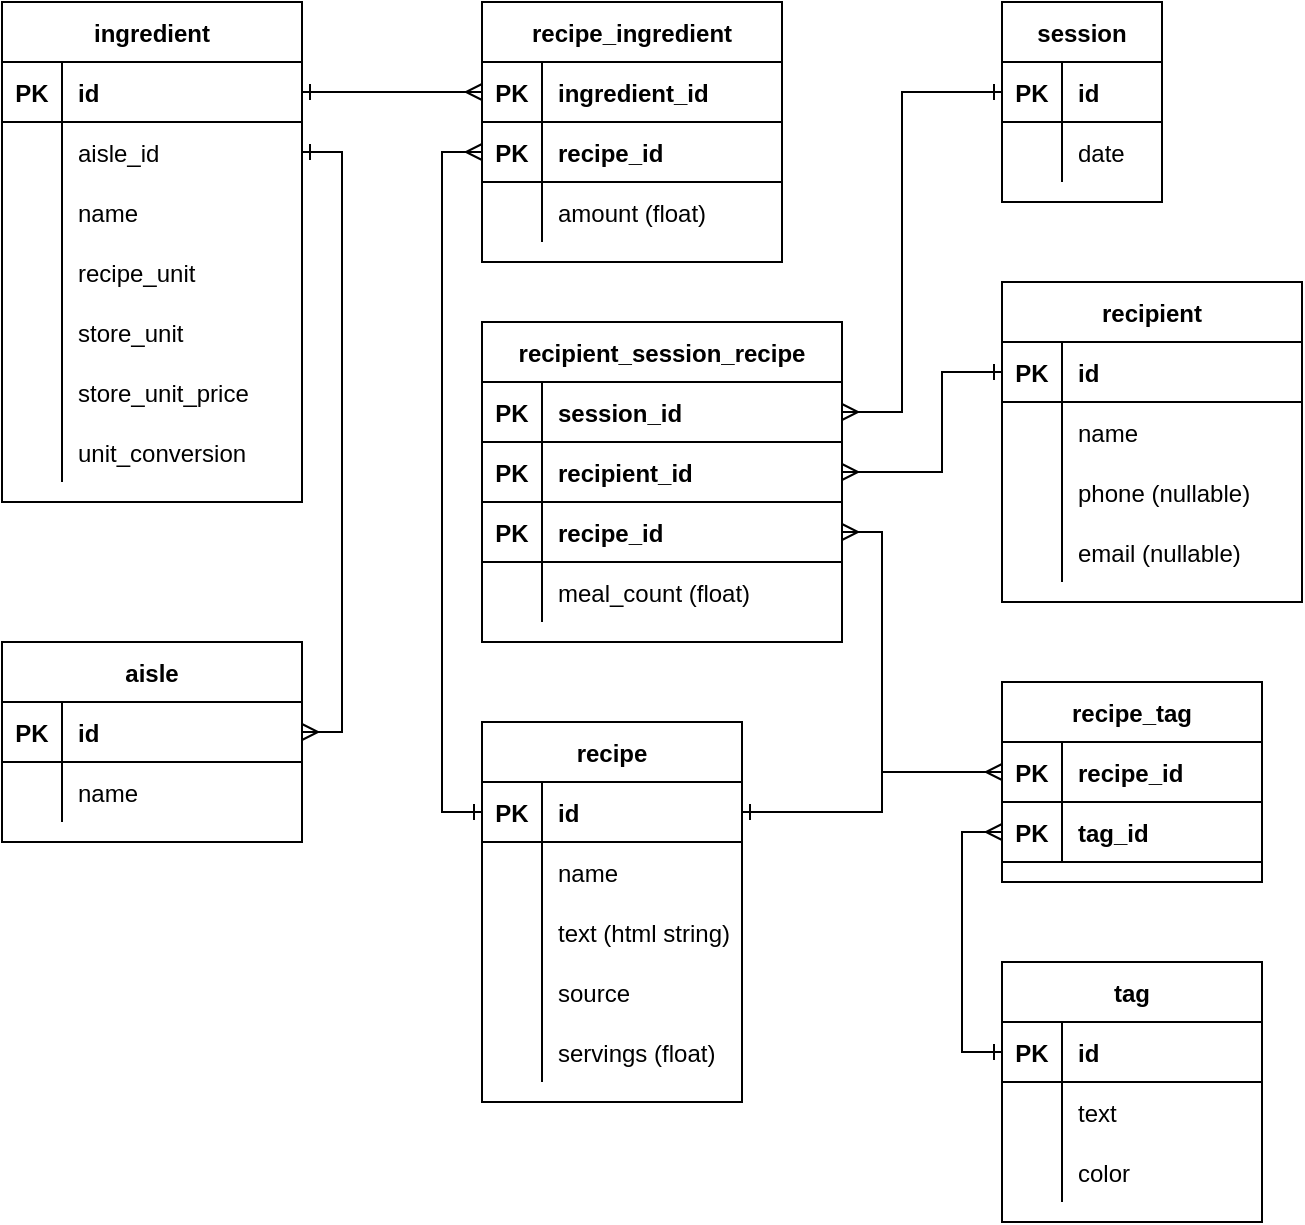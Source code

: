 <mxfile version="13.7.9" type="embed"><diagram id="R2lEEEUBdFMjLlhIrx00" name="Page-1"><mxGraphModel dx="1097" dy="717" grid="1" gridSize="10" guides="1" tooltips="1" connect="1" arrows="1" fold="1" page="1" pageScale="1" pageWidth="850" pageHeight="1100" math="0" shadow="0" extFonts="Permanent Marker^https://fonts.googleapis.com/css?family=Permanent+Marker"><root><mxCell id="0"/><mxCell id="1" parent="0"/><mxCell id="0Q_aEVLJS1OcodbFEQq5-77" value="ingredient" style="shape=table;startSize=30;container=1;collapsible=1;childLayout=tableLayout;fixedRows=1;rowLines=0;fontStyle=1;align=center;resizeLast=1;" parent="1" vertex="1"><mxGeometry x="40" y="40" width="150" height="250" as="geometry"/></mxCell><mxCell id="0Q_aEVLJS1OcodbFEQq5-78" value="" style="shape=partialRectangle;collapsible=0;dropTarget=0;pointerEvents=0;fillColor=none;points=[[0,0.5],[1,0.5]];portConstraint=eastwest;top=0;left=0;right=0;bottom=1;" parent="0Q_aEVLJS1OcodbFEQq5-77" vertex="1"><mxGeometry y="30" width="150" height="30" as="geometry"/></mxCell><mxCell id="0Q_aEVLJS1OcodbFEQq5-79" value="PK" style="shape=partialRectangle;overflow=hidden;connectable=0;fillColor=none;top=0;left=0;bottom=0;right=0;fontStyle=1;" parent="0Q_aEVLJS1OcodbFEQq5-78" vertex="1"><mxGeometry width="30" height="30" as="geometry"/></mxCell><mxCell id="0Q_aEVLJS1OcodbFEQq5-80" value="id" style="shape=partialRectangle;overflow=hidden;connectable=0;fillColor=none;top=0;left=0;bottom=0;right=0;align=left;spacingLeft=6;fontStyle=1;" parent="0Q_aEVLJS1OcodbFEQq5-78" vertex="1"><mxGeometry x="30" width="120" height="30" as="geometry"/></mxCell><mxCell id="0Q_aEVLJS1OcodbFEQq5-81" value="" style="shape=partialRectangle;collapsible=0;dropTarget=0;pointerEvents=0;fillColor=none;points=[[0,0.5],[1,0.5]];portConstraint=eastwest;top=0;left=0;right=0;bottom=0;" parent="0Q_aEVLJS1OcodbFEQq5-77" vertex="1"><mxGeometry y="60" width="150" height="30" as="geometry"/></mxCell><mxCell id="0Q_aEVLJS1OcodbFEQq5-82" value="" style="shape=partialRectangle;overflow=hidden;connectable=0;fillColor=none;top=0;left=0;bottom=0;right=0;" parent="0Q_aEVLJS1OcodbFEQq5-81" vertex="1"><mxGeometry width="30" height="30" as="geometry"/></mxCell><mxCell id="0Q_aEVLJS1OcodbFEQq5-83" value="aisle_id" style="shape=partialRectangle;overflow=hidden;connectable=0;fillColor=none;top=0;left=0;bottom=0;right=0;align=left;spacingLeft=6;" parent="0Q_aEVLJS1OcodbFEQq5-81" vertex="1"><mxGeometry x="30" width="120" height="30" as="geometry"/></mxCell><mxCell id="30" value="" style="shape=partialRectangle;collapsible=0;dropTarget=0;pointerEvents=0;fillColor=none;points=[[0,0.5],[1,0.5]];portConstraint=eastwest;top=0;left=0;right=0;bottom=0;" parent="0Q_aEVLJS1OcodbFEQq5-77" vertex="1"><mxGeometry y="90" width="150" height="30" as="geometry"/></mxCell><mxCell id="31" value="" style="shape=partialRectangle;overflow=hidden;connectable=0;fillColor=none;top=0;left=0;bottom=0;right=0;" parent="30" vertex="1"><mxGeometry width="30" height="30" as="geometry"/></mxCell><mxCell id="32" value="name" style="shape=partialRectangle;overflow=hidden;connectable=0;fillColor=none;top=0;left=0;bottom=0;right=0;align=left;spacingLeft=6;" parent="30" vertex="1"><mxGeometry x="30" width="120" height="30" as="geometry"/></mxCell><mxCell id="0Q_aEVLJS1OcodbFEQq5-87" value="" style="shape=partialRectangle;collapsible=0;dropTarget=0;pointerEvents=0;fillColor=none;points=[[0,0.5],[1,0.5]];portConstraint=eastwest;top=0;left=0;right=0;bottom=0;" parent="0Q_aEVLJS1OcodbFEQq5-77" vertex="1"><mxGeometry y="120" width="150" height="30" as="geometry"/></mxCell><mxCell id="0Q_aEVLJS1OcodbFEQq5-88" value="" style="shape=partialRectangle;overflow=hidden;connectable=0;fillColor=none;top=0;left=0;bottom=0;right=0;" parent="0Q_aEVLJS1OcodbFEQq5-87" vertex="1"><mxGeometry width="30" height="30" as="geometry"/></mxCell><mxCell id="0Q_aEVLJS1OcodbFEQq5-89" value="recipe_unit" style="shape=partialRectangle;overflow=hidden;connectable=0;fillColor=none;top=0;left=0;bottom=0;right=0;align=left;spacingLeft=6;" parent="0Q_aEVLJS1OcodbFEQq5-87" vertex="1"><mxGeometry x="30" width="120" height="30" as="geometry"/></mxCell><mxCell id="0Q_aEVLJS1OcodbFEQq5-90" value="" style="shape=partialRectangle;collapsible=0;dropTarget=0;pointerEvents=0;fillColor=none;points=[[0,0.5],[1,0.5]];portConstraint=eastwest;top=0;left=0;right=0;bottom=0;" parent="0Q_aEVLJS1OcodbFEQq5-77" vertex="1"><mxGeometry y="150" width="150" height="30" as="geometry"/></mxCell><mxCell id="0Q_aEVLJS1OcodbFEQq5-91" value="" style="shape=partialRectangle;overflow=hidden;connectable=0;fillColor=none;top=0;left=0;bottom=0;right=0;" parent="0Q_aEVLJS1OcodbFEQq5-90" vertex="1"><mxGeometry width="30" height="30" as="geometry"/></mxCell><mxCell id="0Q_aEVLJS1OcodbFEQq5-92" value="store_unit" style="shape=partialRectangle;overflow=hidden;connectable=0;fillColor=none;top=0;left=0;bottom=0;right=0;align=left;spacingLeft=6;" parent="0Q_aEVLJS1OcodbFEQq5-90" vertex="1"><mxGeometry x="30" width="120" height="30" as="geometry"/></mxCell><mxCell id="0Q_aEVLJS1OcodbFEQq5-93" value="" style="shape=partialRectangle;collapsible=0;dropTarget=0;pointerEvents=0;fillColor=none;points=[[0,0.5],[1,0.5]];portConstraint=eastwest;top=0;left=0;right=0;bottom=0;" parent="0Q_aEVLJS1OcodbFEQq5-77" vertex="1"><mxGeometry y="180" width="150" height="30" as="geometry"/></mxCell><mxCell id="0Q_aEVLJS1OcodbFEQq5-94" value="" style="shape=partialRectangle;overflow=hidden;connectable=0;fillColor=none;top=0;left=0;bottom=0;right=0;" parent="0Q_aEVLJS1OcodbFEQq5-93" vertex="1"><mxGeometry width="30" height="30" as="geometry"/></mxCell><mxCell id="0Q_aEVLJS1OcodbFEQq5-95" value="store_unit_price" style="shape=partialRectangle;overflow=hidden;connectable=0;fillColor=none;top=0;left=0;bottom=0;right=0;align=left;spacingLeft=6;" parent="0Q_aEVLJS1OcodbFEQq5-93" vertex="1"><mxGeometry x="30" width="120" height="30" as="geometry"/></mxCell><mxCell id="0Q_aEVLJS1OcodbFEQq5-96" value="" style="shape=partialRectangle;collapsible=0;dropTarget=0;pointerEvents=0;fillColor=none;points=[[0,0.5],[1,0.5]];portConstraint=eastwest;top=0;left=0;right=0;bottom=0;" parent="0Q_aEVLJS1OcodbFEQq5-77" vertex="1"><mxGeometry y="210" width="150" height="30" as="geometry"/></mxCell><mxCell id="0Q_aEVLJS1OcodbFEQq5-97" value="" style="shape=partialRectangle;overflow=hidden;connectable=0;fillColor=none;top=0;left=0;bottom=0;right=0;" parent="0Q_aEVLJS1OcodbFEQq5-96" vertex="1"><mxGeometry width="30" height="30" as="geometry"/></mxCell><mxCell id="0Q_aEVLJS1OcodbFEQq5-98" value="unit_conversion" style="shape=partialRectangle;overflow=hidden;connectable=0;fillColor=none;top=0;left=0;bottom=0;right=0;align=left;spacingLeft=6;" parent="0Q_aEVLJS1OcodbFEQq5-96" vertex="1"><mxGeometry x="30" width="120" height="30" as="geometry"/></mxCell><mxCell id="33" value="aisle" style="shape=table;startSize=30;container=1;collapsible=1;childLayout=tableLayout;fixedRows=1;rowLines=0;fontStyle=1;align=center;resizeLast=1;" parent="1" vertex="1"><mxGeometry x="40" y="360" width="150" height="100" as="geometry"/></mxCell><mxCell id="34" value="" style="shape=partialRectangle;collapsible=0;dropTarget=0;pointerEvents=0;fillColor=none;points=[[0,0.5],[1,0.5]];portConstraint=eastwest;top=0;left=0;right=0;bottom=1;" parent="33" vertex="1"><mxGeometry y="30" width="150" height="30" as="geometry"/></mxCell><mxCell id="35" value="PK" style="shape=partialRectangle;overflow=hidden;connectable=0;fillColor=none;top=0;left=0;bottom=0;right=0;fontStyle=1;" parent="34" vertex="1"><mxGeometry width="30" height="30" as="geometry"/></mxCell><mxCell id="36" value="id" style="shape=partialRectangle;overflow=hidden;connectable=0;fillColor=none;top=0;left=0;bottom=0;right=0;align=left;spacingLeft=6;fontStyle=1;" parent="34" vertex="1"><mxGeometry x="30" width="120" height="30" as="geometry"/></mxCell><mxCell id="37" value="" style="shape=partialRectangle;collapsible=0;dropTarget=0;pointerEvents=0;fillColor=none;points=[[0,0.5],[1,0.5]];portConstraint=eastwest;top=0;left=0;right=0;bottom=0;" parent="33" vertex="1"><mxGeometry y="60" width="150" height="30" as="geometry"/></mxCell><mxCell id="38" value="" style="shape=partialRectangle;overflow=hidden;connectable=0;fillColor=none;top=0;left=0;bottom=0;right=0;" parent="37" vertex="1"><mxGeometry width="30" height="30" as="geometry"/></mxCell><mxCell id="39" value="name" style="shape=partialRectangle;overflow=hidden;connectable=0;fillColor=none;top=0;left=0;bottom=0;right=0;align=left;spacingLeft=6;" parent="37" vertex="1"><mxGeometry x="30" width="120" height="30" as="geometry"/></mxCell><mxCell id="0Q_aEVLJS1OcodbFEQq5-106" value="recipe_ingredient" style="shape=table;startSize=30;container=1;collapsible=1;childLayout=tableLayout;fixedRows=1;rowLines=0;fontStyle=1;align=center;resizeLast=1;" parent="1" vertex="1"><mxGeometry x="280" y="40" width="150" height="130" as="geometry"/></mxCell><mxCell id="0Q_aEVLJS1OcodbFEQq5-107" value="" style="shape=partialRectangle;collapsible=0;dropTarget=0;pointerEvents=0;fillColor=none;points=[[0,0.5],[1,0.5]];portConstraint=eastwest;top=0;left=0;right=0;bottom=1;" parent="0Q_aEVLJS1OcodbFEQq5-106" vertex="1"><mxGeometry y="30" width="150" height="30" as="geometry"/></mxCell><mxCell id="0Q_aEVLJS1OcodbFEQq5-108" value="PK" style="shape=partialRectangle;overflow=hidden;connectable=0;fillColor=none;top=0;left=0;bottom=0;right=0;fontStyle=1;" parent="0Q_aEVLJS1OcodbFEQq5-107" vertex="1"><mxGeometry width="30" height="30" as="geometry"/></mxCell><mxCell id="0Q_aEVLJS1OcodbFEQq5-109" value="ingredient_id" style="shape=partialRectangle;overflow=hidden;connectable=0;fillColor=none;top=0;left=0;bottom=0;right=0;align=left;spacingLeft=6;fontStyle=1;" parent="0Q_aEVLJS1OcodbFEQq5-107" vertex="1"><mxGeometry x="30" width="120" height="30" as="geometry"/></mxCell><mxCell id="0Q_aEVLJS1OcodbFEQq5-119" value="" style="shape=partialRectangle;collapsible=0;dropTarget=0;pointerEvents=0;fillColor=none;points=[[0,0.5],[1,0.5]];portConstraint=eastwest;top=0;left=0;right=0;bottom=1;" parent="0Q_aEVLJS1OcodbFEQq5-106" vertex="1"><mxGeometry y="60" width="150" height="30" as="geometry"/></mxCell><mxCell id="0Q_aEVLJS1OcodbFEQq5-120" value="PK" style="shape=partialRectangle;overflow=hidden;connectable=0;fillColor=none;top=0;left=0;bottom=0;right=0;fontStyle=1;" parent="0Q_aEVLJS1OcodbFEQq5-119" vertex="1"><mxGeometry width="30" height="30" as="geometry"/></mxCell><mxCell id="0Q_aEVLJS1OcodbFEQq5-121" value="recipe_id" style="shape=partialRectangle;overflow=hidden;connectable=0;fillColor=none;top=0;left=0;bottom=0;right=0;align=left;spacingLeft=6;fontStyle=1;" parent="0Q_aEVLJS1OcodbFEQq5-119" vertex="1"><mxGeometry x="30" width="120" height="30" as="geometry"/></mxCell><mxCell id="0Q_aEVLJS1OcodbFEQq5-110" value="" style="shape=partialRectangle;collapsible=0;dropTarget=0;pointerEvents=0;fillColor=none;points=[[0,0.5],[1,0.5]];portConstraint=eastwest;top=0;left=0;right=0;bottom=0;" parent="0Q_aEVLJS1OcodbFEQq5-106" vertex="1"><mxGeometry y="90" width="150" height="30" as="geometry"/></mxCell><mxCell id="0Q_aEVLJS1OcodbFEQq5-111" value="" style="shape=partialRectangle;overflow=hidden;connectable=0;fillColor=none;top=0;left=0;bottom=0;right=0;" parent="0Q_aEVLJS1OcodbFEQq5-110" vertex="1"><mxGeometry width="30" height="30" as="geometry"/></mxCell><mxCell id="0Q_aEVLJS1OcodbFEQq5-112" value="amount (float)" style="shape=partialRectangle;overflow=hidden;connectable=0;fillColor=none;top=0;left=0;bottom=0;right=0;align=left;spacingLeft=6;" parent="0Q_aEVLJS1OcodbFEQq5-110" vertex="1"><mxGeometry x="30" width="120" height="30" as="geometry"/></mxCell><mxCell id="48" style="edgeStyle=orthogonalEdgeStyle;rounded=0;orthogonalLoop=1;jettySize=auto;html=1;exitX=1;exitY=0.5;exitDx=0;exitDy=0;entryX=0;entryY=0.5;entryDx=0;entryDy=0;startArrow=ERone;startFill=0;endArrow=ERmany;endFill=0;" parent="1" source="0Q_aEVLJS1OcodbFEQq5-78" target="0Q_aEVLJS1OcodbFEQq5-107" edge="1"><mxGeometry relative="1" as="geometry"/></mxCell><mxCell id="49" style="edgeStyle=orthogonalEdgeStyle;rounded=0;orthogonalLoop=1;jettySize=auto;html=1;exitX=0;exitY=0.5;exitDx=0;exitDy=0;entryX=0;entryY=0.5;entryDx=0;entryDy=0;endArrow=ERone;endFill=0;startArrow=ERmany;startFill=0;" parent="1" source="0Q_aEVLJS1OcodbFEQq5-119" target="C-vyLk0tnHw3VtMMgP7b-24" edge="1"><mxGeometry relative="1" as="geometry"/></mxCell><mxCell id="54" style="edgeStyle=orthogonalEdgeStyle;rounded=0;orthogonalLoop=1;jettySize=auto;html=1;exitX=1;exitY=0.5;exitDx=0;exitDy=0;entryX=1;entryY=0.5;entryDx=0;entryDy=0;startArrow=ERmany;startFill=0;endArrow=ERone;endFill=0;" parent="1" source="34" target="0Q_aEVLJS1OcodbFEQq5-81" edge="1"><mxGeometry relative="1" as="geometry"/></mxCell><mxCell id="72" value="recipient_session_recipe" style="shape=table;startSize=30;container=1;collapsible=1;childLayout=tableLayout;fixedRows=1;rowLines=0;fontStyle=1;align=center;resizeLast=1;" vertex="1" parent="1"><mxGeometry x="280" y="200" width="180" height="160" as="geometry"/></mxCell><mxCell id="73" value="" style="shape=partialRectangle;collapsible=0;dropTarget=0;pointerEvents=0;fillColor=none;points=[[0,0.5],[1,0.5]];portConstraint=eastwest;top=0;left=0;right=0;bottom=1;" vertex="1" parent="72"><mxGeometry y="30" width="180" height="30" as="geometry"/></mxCell><mxCell id="74" value="PK" style="shape=partialRectangle;overflow=hidden;connectable=0;fillColor=none;top=0;left=0;bottom=0;right=0;fontStyle=1;" vertex="1" parent="73"><mxGeometry width="30" height="30" as="geometry"/></mxCell><mxCell id="75" value="session_id" style="shape=partialRectangle;overflow=hidden;connectable=0;fillColor=none;top=0;left=0;bottom=0;right=0;align=left;spacingLeft=6;fontStyle=1;" vertex="1" parent="73"><mxGeometry x="30" width="150" height="30" as="geometry"/></mxCell><mxCell id="76" value="" style="shape=partialRectangle;collapsible=0;dropTarget=0;pointerEvents=0;fillColor=none;points=[[0,0.5],[1,0.5]];portConstraint=eastwest;top=0;left=0;right=0;bottom=1;" vertex="1" parent="72"><mxGeometry y="60" width="180" height="30" as="geometry"/></mxCell><mxCell id="77" value="PK" style="shape=partialRectangle;overflow=hidden;connectable=0;fillColor=none;top=0;left=0;bottom=0;right=0;fontStyle=1;" vertex="1" parent="76"><mxGeometry width="30" height="30" as="geometry"/></mxCell><mxCell id="78" value="recipient_id" style="shape=partialRectangle;overflow=hidden;connectable=0;fillColor=none;top=0;left=0;bottom=0;right=0;align=left;spacingLeft=6;fontStyle=1;" vertex="1" parent="76"><mxGeometry x="30" width="150" height="30" as="geometry"/></mxCell><mxCell id="82" value="" style="shape=partialRectangle;collapsible=0;dropTarget=0;pointerEvents=0;fillColor=none;points=[[0,0.5],[1,0.5]];portConstraint=eastwest;top=0;left=0;right=0;bottom=1;" vertex="1" parent="72"><mxGeometry y="90" width="180" height="30" as="geometry"/></mxCell><mxCell id="83" value="PK" style="shape=partialRectangle;overflow=hidden;connectable=0;fillColor=none;top=0;left=0;bottom=0;right=0;fontStyle=1;" vertex="1" parent="82"><mxGeometry width="30" height="30" as="geometry"/></mxCell><mxCell id="84" value="recipe_id" style="shape=partialRectangle;overflow=hidden;connectable=0;fillColor=none;top=0;left=0;bottom=0;right=0;align=left;spacingLeft=6;fontStyle=1;" vertex="1" parent="82"><mxGeometry x="30" width="150" height="30" as="geometry"/></mxCell><mxCell id="79" value="" style="shape=partialRectangle;collapsible=0;dropTarget=0;pointerEvents=0;fillColor=none;points=[[0,0.5],[1,0.5]];portConstraint=eastwest;top=0;left=0;right=0;bottom=0;" vertex="1" parent="72"><mxGeometry y="120" width="180" height="30" as="geometry"/></mxCell><mxCell id="80" value="" style="shape=partialRectangle;overflow=hidden;connectable=0;fillColor=none;top=0;left=0;bottom=0;right=0;" vertex="1" parent="79"><mxGeometry width="30" height="30" as="geometry"/></mxCell><mxCell id="81" value="meal_count (float)" style="shape=partialRectangle;overflow=hidden;connectable=0;fillColor=none;top=0;left=0;bottom=0;right=0;align=left;spacingLeft=6;" vertex="1" parent="79"><mxGeometry x="30" width="150" height="30" as="geometry"/></mxCell><mxCell id="C-vyLk0tnHw3VtMMgP7b-23" value="recipe" style="shape=table;startSize=30;container=1;collapsible=1;childLayout=tableLayout;fixedRows=1;rowLines=0;fontStyle=1;align=center;resizeLast=1;" parent="1" vertex="1"><mxGeometry x="280" y="400" width="130" height="190" as="geometry"/></mxCell><mxCell id="C-vyLk0tnHw3VtMMgP7b-24" value="" style="shape=partialRectangle;collapsible=0;dropTarget=0;pointerEvents=0;fillColor=none;points=[[0,0.5],[1,0.5]];portConstraint=eastwest;top=0;left=0;right=0;bottom=1;" parent="C-vyLk0tnHw3VtMMgP7b-23" vertex="1"><mxGeometry y="30" width="130" height="30" as="geometry"/></mxCell><mxCell id="C-vyLk0tnHw3VtMMgP7b-25" value="PK" style="shape=partialRectangle;overflow=hidden;connectable=0;fillColor=none;top=0;left=0;bottom=0;right=0;fontStyle=1;" parent="C-vyLk0tnHw3VtMMgP7b-24" vertex="1"><mxGeometry width="30" height="30" as="geometry"/></mxCell><mxCell id="C-vyLk0tnHw3VtMMgP7b-26" value="id" style="shape=partialRectangle;overflow=hidden;connectable=0;fillColor=none;top=0;left=0;bottom=0;right=0;align=left;spacingLeft=6;fontStyle=1;" parent="C-vyLk0tnHw3VtMMgP7b-24" vertex="1"><mxGeometry x="30" width="100" height="30" as="geometry"/></mxCell><mxCell id="0Q_aEVLJS1OcodbFEQq5-20" value="" style="shape=partialRectangle;collapsible=0;dropTarget=0;pointerEvents=0;fillColor=none;points=[[0,0.5],[1,0.5]];portConstraint=eastwest;top=0;left=0;right=0;bottom=0;" parent="C-vyLk0tnHw3VtMMgP7b-23" vertex="1"><mxGeometry y="60" width="130" height="30" as="geometry"/></mxCell><mxCell id="0Q_aEVLJS1OcodbFEQq5-21" value="" style="shape=partialRectangle;overflow=hidden;connectable=0;fillColor=none;top=0;left=0;bottom=0;right=0;" parent="0Q_aEVLJS1OcodbFEQq5-20" vertex="1"><mxGeometry width="30" height="30" as="geometry"/></mxCell><mxCell id="0Q_aEVLJS1OcodbFEQq5-22" value="name" style="shape=partialRectangle;overflow=hidden;connectable=0;fillColor=none;top=0;left=0;bottom=0;right=0;align=left;spacingLeft=6;" parent="0Q_aEVLJS1OcodbFEQq5-20" vertex="1"><mxGeometry x="30" width="100" height="30" as="geometry"/></mxCell><mxCell id="0Q_aEVLJS1OcodbFEQq5-32" value="" style="shape=partialRectangle;collapsible=0;dropTarget=0;pointerEvents=0;fillColor=none;points=[[0,0.5],[1,0.5]];portConstraint=eastwest;top=0;left=0;right=0;bottom=0;" parent="C-vyLk0tnHw3VtMMgP7b-23" vertex="1"><mxGeometry y="90" width="130" height="30" as="geometry"/></mxCell><mxCell id="0Q_aEVLJS1OcodbFEQq5-33" value="" style="shape=partialRectangle;overflow=hidden;connectable=0;fillColor=none;top=0;left=0;bottom=0;right=0;" parent="0Q_aEVLJS1OcodbFEQq5-32" vertex="1"><mxGeometry width="30" height="30" as="geometry"/></mxCell><mxCell id="0Q_aEVLJS1OcodbFEQq5-34" value="text (html string)" style="shape=partialRectangle;overflow=hidden;connectable=0;fillColor=none;top=0;left=0;bottom=0;right=0;align=left;spacingLeft=6;" parent="0Q_aEVLJS1OcodbFEQq5-32" vertex="1"><mxGeometry x="30" width="100" height="30" as="geometry"/></mxCell><mxCell id="89" value="" style="shape=partialRectangle;collapsible=0;dropTarget=0;pointerEvents=0;fillColor=none;points=[[0,0.5],[1,0.5]];portConstraint=eastwest;top=0;left=0;right=0;bottom=0;" vertex="1" parent="C-vyLk0tnHw3VtMMgP7b-23"><mxGeometry y="120" width="130" height="30" as="geometry"/></mxCell><mxCell id="90" value="" style="shape=partialRectangle;overflow=hidden;connectable=0;fillColor=none;top=0;left=0;bottom=0;right=0;" vertex="1" parent="89"><mxGeometry width="30" height="30" as="geometry"/></mxCell><mxCell id="91" value="source" style="shape=partialRectangle;overflow=hidden;connectable=0;fillColor=none;top=0;left=0;bottom=0;right=0;align=left;spacingLeft=6;" vertex="1" parent="89"><mxGeometry x="30" width="100" height="30" as="geometry"/></mxCell><mxCell id="122" value="" style="shape=partialRectangle;collapsible=0;dropTarget=0;pointerEvents=0;fillColor=none;points=[[0,0.5],[1,0.5]];portConstraint=eastwest;top=0;left=0;right=0;bottom=0;" vertex="1" parent="C-vyLk0tnHw3VtMMgP7b-23"><mxGeometry y="150" width="130" height="30" as="geometry"/></mxCell><mxCell id="123" value="" style="shape=partialRectangle;overflow=hidden;connectable=0;fillColor=none;top=0;left=0;bottom=0;right=0;" vertex="1" parent="122"><mxGeometry width="30" height="30" as="geometry"/></mxCell><mxCell id="124" value="servings (float)" style="shape=partialRectangle;overflow=hidden;connectable=0;fillColor=none;top=0;left=0;bottom=0;right=0;align=left;spacingLeft=6;" vertex="1" parent="122"><mxGeometry x="30" width="100" height="30" as="geometry"/></mxCell><mxCell id="C-vyLk0tnHw3VtMMgP7b-2" value="session" style="shape=table;startSize=30;container=1;collapsible=1;childLayout=tableLayout;fixedRows=1;rowLines=0;fontStyle=1;align=center;resizeLast=1;" parent="1" vertex="1"><mxGeometry x="540" y="40" width="80" height="100" as="geometry"/></mxCell><mxCell id="C-vyLk0tnHw3VtMMgP7b-3" value="" style="shape=partialRectangle;collapsible=0;dropTarget=0;pointerEvents=0;fillColor=none;points=[[0,0.5],[1,0.5]];portConstraint=eastwest;top=0;left=0;right=0;bottom=1;" parent="C-vyLk0tnHw3VtMMgP7b-2" vertex="1"><mxGeometry y="30" width="80" height="30" as="geometry"/></mxCell><mxCell id="C-vyLk0tnHw3VtMMgP7b-4" value="PK" style="shape=partialRectangle;overflow=hidden;connectable=0;fillColor=none;top=0;left=0;bottom=0;right=0;fontStyle=1;" parent="C-vyLk0tnHw3VtMMgP7b-3" vertex="1"><mxGeometry width="30" height="30" as="geometry"/></mxCell><mxCell id="C-vyLk0tnHw3VtMMgP7b-5" value="id" style="shape=partialRectangle;overflow=hidden;connectable=0;fillColor=none;top=0;left=0;bottom=0;right=0;align=left;spacingLeft=6;fontStyle=1;" parent="C-vyLk0tnHw3VtMMgP7b-3" vertex="1"><mxGeometry x="30" width="50" height="30" as="geometry"/></mxCell><mxCell id="C-vyLk0tnHw3VtMMgP7b-6" value="" style="shape=partialRectangle;collapsible=0;dropTarget=0;pointerEvents=0;fillColor=none;points=[[0,0.5],[1,0.5]];portConstraint=eastwest;top=0;left=0;right=0;bottom=0;" parent="C-vyLk0tnHw3VtMMgP7b-2" vertex="1"><mxGeometry y="60" width="80" height="30" as="geometry"/></mxCell><mxCell id="C-vyLk0tnHw3VtMMgP7b-7" value="" style="shape=partialRectangle;overflow=hidden;connectable=0;fillColor=none;top=0;left=0;bottom=0;right=0;" parent="C-vyLk0tnHw3VtMMgP7b-6" vertex="1"><mxGeometry width="30" height="30" as="geometry"/></mxCell><mxCell id="C-vyLk0tnHw3VtMMgP7b-8" value="date" style="shape=partialRectangle;overflow=hidden;connectable=0;fillColor=none;top=0;left=0;bottom=0;right=0;align=left;spacingLeft=6;" parent="C-vyLk0tnHw3VtMMgP7b-6" vertex="1"><mxGeometry x="30" width="50" height="30" as="geometry"/></mxCell><mxCell id="0Q_aEVLJS1OcodbFEQq5-55" value="recipient" style="shape=table;startSize=30;container=1;collapsible=1;childLayout=tableLayout;fixedRows=1;rowLines=0;fontStyle=1;align=center;resizeLast=1;" parent="1" vertex="1"><mxGeometry x="540" y="180" width="150" height="160" as="geometry"/></mxCell><mxCell id="0Q_aEVLJS1OcodbFEQq5-56" value="" style="shape=partialRectangle;collapsible=0;dropTarget=0;pointerEvents=0;fillColor=none;points=[[0,0.5],[1,0.5]];portConstraint=eastwest;top=0;left=0;right=0;bottom=1;" parent="0Q_aEVLJS1OcodbFEQq5-55" vertex="1"><mxGeometry y="30" width="150" height="30" as="geometry"/></mxCell><mxCell id="0Q_aEVLJS1OcodbFEQq5-57" value="PK" style="shape=partialRectangle;overflow=hidden;connectable=0;fillColor=none;top=0;left=0;bottom=0;right=0;fontStyle=1;" parent="0Q_aEVLJS1OcodbFEQq5-56" vertex="1"><mxGeometry width="30" height="30" as="geometry"/></mxCell><mxCell id="0Q_aEVLJS1OcodbFEQq5-58" value="id" style="shape=partialRectangle;overflow=hidden;connectable=0;fillColor=none;top=0;left=0;bottom=0;right=0;align=left;spacingLeft=6;fontStyle=1;" parent="0Q_aEVLJS1OcodbFEQq5-56" vertex="1"><mxGeometry x="30" width="120" height="30" as="geometry"/></mxCell><mxCell id="0Q_aEVLJS1OcodbFEQq5-59" value="" style="shape=partialRectangle;collapsible=0;dropTarget=0;pointerEvents=0;fillColor=none;points=[[0,0.5],[1,0.5]];portConstraint=eastwest;top=0;left=0;right=0;bottom=0;" parent="0Q_aEVLJS1OcodbFEQq5-55" vertex="1"><mxGeometry y="60" width="150" height="30" as="geometry"/></mxCell><mxCell id="0Q_aEVLJS1OcodbFEQq5-60" value="" style="shape=partialRectangle;overflow=hidden;connectable=0;fillColor=none;top=0;left=0;bottom=0;right=0;" parent="0Q_aEVLJS1OcodbFEQq5-59" vertex="1"><mxGeometry width="30" height="30" as="geometry"/></mxCell><mxCell id="0Q_aEVLJS1OcodbFEQq5-61" value="name" style="shape=partialRectangle;overflow=hidden;connectable=0;fillColor=none;top=0;left=0;bottom=0;right=0;align=left;spacingLeft=6;" parent="0Q_aEVLJS1OcodbFEQq5-59" vertex="1"><mxGeometry x="30" width="120" height="30" as="geometry"/></mxCell><mxCell id="0Q_aEVLJS1OcodbFEQq5-62" value="" style="shape=partialRectangle;collapsible=0;dropTarget=0;pointerEvents=0;fillColor=none;points=[[0,0.5],[1,0.5]];portConstraint=eastwest;top=0;left=0;right=0;bottom=0;" parent="0Q_aEVLJS1OcodbFEQq5-55" vertex="1"><mxGeometry y="90" width="150" height="30" as="geometry"/></mxCell><mxCell id="0Q_aEVLJS1OcodbFEQq5-63" value="" style="shape=partialRectangle;overflow=hidden;connectable=0;fillColor=none;top=0;left=0;bottom=0;right=0;" parent="0Q_aEVLJS1OcodbFEQq5-62" vertex="1"><mxGeometry width="30" height="30" as="geometry"/></mxCell><mxCell id="0Q_aEVLJS1OcodbFEQq5-64" value="phone (nullable)" style="shape=partialRectangle;overflow=hidden;connectable=0;fillColor=none;top=0;left=0;bottom=0;right=0;align=left;spacingLeft=6;" parent="0Q_aEVLJS1OcodbFEQq5-62" vertex="1"><mxGeometry x="30" width="120" height="30" as="geometry"/></mxCell><mxCell id="0Q_aEVLJS1OcodbFEQq5-65" value="" style="shape=partialRectangle;collapsible=0;dropTarget=0;pointerEvents=0;fillColor=none;points=[[0,0.5],[1,0.5]];portConstraint=eastwest;top=0;left=0;right=0;bottom=0;" parent="0Q_aEVLJS1OcodbFEQq5-55" vertex="1"><mxGeometry y="120" width="150" height="30" as="geometry"/></mxCell><mxCell id="0Q_aEVLJS1OcodbFEQq5-66" value="" style="shape=partialRectangle;overflow=hidden;connectable=0;fillColor=none;top=0;left=0;bottom=0;right=0;" parent="0Q_aEVLJS1OcodbFEQq5-65" vertex="1"><mxGeometry width="30" height="30" as="geometry"/></mxCell><mxCell id="0Q_aEVLJS1OcodbFEQq5-67" value="email (nullable)" style="shape=partialRectangle;overflow=hidden;connectable=0;fillColor=none;top=0;left=0;bottom=0;right=0;align=left;spacingLeft=6;" parent="0Q_aEVLJS1OcodbFEQq5-65" vertex="1"><mxGeometry x="30" width="120" height="30" as="geometry"/></mxCell><mxCell id="86" style="edgeStyle=orthogonalEdgeStyle;rounded=0;orthogonalLoop=1;jettySize=auto;html=1;exitX=1;exitY=0.5;exitDx=0;exitDy=0;entryX=1;entryY=0.5;entryDx=0;entryDy=0;startArrow=ERone;startFill=0;endArrow=ERmany;endFill=0;" edge="1" parent="1" source="C-vyLk0tnHw3VtMMgP7b-24" target="82"><mxGeometry relative="1" as="geometry"/></mxCell><mxCell id="87" style="edgeStyle=orthogonalEdgeStyle;rounded=0;orthogonalLoop=1;jettySize=auto;html=1;exitX=0;exitY=0.5;exitDx=0;exitDy=0;entryX=1;entryY=0.5;entryDx=0;entryDy=0;endArrow=ERmany;endFill=0;startArrow=ERone;startFill=0;" edge="1" parent="1" source="0Q_aEVLJS1OcodbFEQq5-56" target="76"><mxGeometry relative="1" as="geometry"><Array as="points"><mxPoint x="510" y="225"/><mxPoint x="510" y="275"/></Array></mxGeometry></mxCell><mxCell id="88" style="edgeStyle=orthogonalEdgeStyle;rounded=0;orthogonalLoop=1;jettySize=auto;html=1;exitX=1;exitY=0.5;exitDx=0;exitDy=0;entryX=0;entryY=0.5;entryDx=0;entryDy=0;endArrow=ERone;endFill=0;startArrow=ERmany;startFill=0;" edge="1" parent="1" source="73" target="C-vyLk0tnHw3VtMMgP7b-3"><mxGeometry relative="1" as="geometry"><Array as="points"><mxPoint x="490" y="245"/><mxPoint x="490" y="85"/></Array></mxGeometry></mxCell><mxCell id="105" value="recipe_tag" style="shape=table;startSize=30;container=1;collapsible=1;childLayout=tableLayout;fixedRows=1;rowLines=0;fontStyle=1;align=center;resizeLast=1;" vertex="1" parent="1"><mxGeometry x="540" y="380" width="130" height="100" as="geometry"/></mxCell><mxCell id="106" value="" style="shape=partialRectangle;collapsible=0;dropTarget=0;pointerEvents=0;fillColor=none;points=[[0,0.5],[1,0.5]];portConstraint=eastwest;top=0;left=0;right=0;bottom=1;" vertex="1" parent="105"><mxGeometry y="30" width="130" height="30" as="geometry"/></mxCell><mxCell id="107" value="PK" style="shape=partialRectangle;overflow=hidden;connectable=0;fillColor=none;top=0;left=0;bottom=0;right=0;fontStyle=1;" vertex="1" parent="106"><mxGeometry width="30" height="30" as="geometry"/></mxCell><mxCell id="108" value="recipe_id" style="shape=partialRectangle;overflow=hidden;connectable=0;fillColor=none;top=0;left=0;bottom=0;right=0;align=left;spacingLeft=6;fontStyle=1;" vertex="1" parent="106"><mxGeometry x="30" width="100" height="30" as="geometry"/></mxCell><mxCell id="115" value="" style="shape=partialRectangle;collapsible=0;dropTarget=0;pointerEvents=0;fillColor=none;points=[[0,0.5],[1,0.5]];portConstraint=eastwest;top=0;left=0;right=0;bottom=1;" vertex="1" parent="105"><mxGeometry y="60" width="130" height="30" as="geometry"/></mxCell><mxCell id="116" value="PK" style="shape=partialRectangle;overflow=hidden;connectable=0;fillColor=none;top=0;left=0;bottom=0;right=0;fontStyle=1;" vertex="1" parent="115"><mxGeometry width="30" height="30" as="geometry"/></mxCell><mxCell id="117" value="tag_id" style="shape=partialRectangle;overflow=hidden;connectable=0;fillColor=none;top=0;left=0;bottom=0;right=0;align=left;spacingLeft=6;fontStyle=1;" vertex="1" parent="115"><mxGeometry x="30" width="100" height="30" as="geometry"/></mxCell><mxCell id="92" value="tag" style="shape=table;startSize=30;container=1;collapsible=1;childLayout=tableLayout;fixedRows=1;rowLines=0;fontStyle=1;align=center;resizeLast=1;" vertex="1" parent="1"><mxGeometry x="540" y="520" width="130" height="130" as="geometry"/></mxCell><mxCell id="93" value="" style="shape=partialRectangle;collapsible=0;dropTarget=0;pointerEvents=0;fillColor=none;points=[[0,0.5],[1,0.5]];portConstraint=eastwest;top=0;left=0;right=0;bottom=1;" vertex="1" parent="92"><mxGeometry y="30" width="130" height="30" as="geometry"/></mxCell><mxCell id="94" value="PK" style="shape=partialRectangle;overflow=hidden;connectable=0;fillColor=none;top=0;left=0;bottom=0;right=0;fontStyle=1;" vertex="1" parent="93"><mxGeometry width="30" height="30" as="geometry"/></mxCell><mxCell id="95" value="id" style="shape=partialRectangle;overflow=hidden;connectable=0;fillColor=none;top=0;left=0;bottom=0;right=0;align=left;spacingLeft=6;fontStyle=1;" vertex="1" parent="93"><mxGeometry x="30" width="100" height="30" as="geometry"/></mxCell><mxCell id="96" value="" style="shape=partialRectangle;collapsible=0;dropTarget=0;pointerEvents=0;fillColor=none;points=[[0,0.5],[1,0.5]];portConstraint=eastwest;top=0;left=0;right=0;bottom=0;" vertex="1" parent="92"><mxGeometry y="60" width="130" height="30" as="geometry"/></mxCell><mxCell id="97" value="" style="shape=partialRectangle;overflow=hidden;connectable=0;fillColor=none;top=0;left=0;bottom=0;right=0;" vertex="1" parent="96"><mxGeometry width="30" height="30" as="geometry"/></mxCell><mxCell id="98" value="text" style="shape=partialRectangle;overflow=hidden;connectable=0;fillColor=none;top=0;left=0;bottom=0;right=0;align=left;spacingLeft=6;" vertex="1" parent="96"><mxGeometry x="30" width="100" height="30" as="geometry"/></mxCell><mxCell id="99" value="" style="shape=partialRectangle;collapsible=0;dropTarget=0;pointerEvents=0;fillColor=none;points=[[0,0.5],[1,0.5]];portConstraint=eastwest;top=0;left=0;right=0;bottom=0;" vertex="1" parent="92"><mxGeometry y="90" width="130" height="30" as="geometry"/></mxCell><mxCell id="100" value="" style="shape=partialRectangle;overflow=hidden;connectable=0;fillColor=none;top=0;left=0;bottom=0;right=0;" vertex="1" parent="99"><mxGeometry width="30" height="30" as="geometry"/></mxCell><mxCell id="101" value="color" style="shape=partialRectangle;overflow=hidden;connectable=0;fillColor=none;top=0;left=0;bottom=0;right=0;align=left;spacingLeft=6;" vertex="1" parent="99"><mxGeometry x="30" width="100" height="30" as="geometry"/></mxCell><mxCell id="118" style="edgeStyle=orthogonalEdgeStyle;rounded=0;orthogonalLoop=1;jettySize=auto;html=1;exitX=0;exitY=0.5;exitDx=0;exitDy=0;entryX=0;entryY=0.5;entryDx=0;entryDy=0;startArrow=ERone;startFill=0;endArrow=ERmany;endFill=0;" edge="1" parent="1" source="93" target="115"><mxGeometry relative="1" as="geometry"/></mxCell><mxCell id="120" style="edgeStyle=orthogonalEdgeStyle;rounded=0;orthogonalLoop=1;jettySize=auto;html=1;exitX=1;exitY=0.5;exitDx=0;exitDy=0;entryX=0;entryY=0.5;entryDx=0;entryDy=0;startArrow=ERone;startFill=0;endArrow=ERmany;endFill=0;" edge="1" parent="1" source="C-vyLk0tnHw3VtMMgP7b-24" target="106"><mxGeometry relative="1" as="geometry"><Array as="points"><mxPoint x="480" y="445"/><mxPoint x="480" y="425"/></Array></mxGeometry></mxCell></root></mxGraphModel></diagram></mxfile>